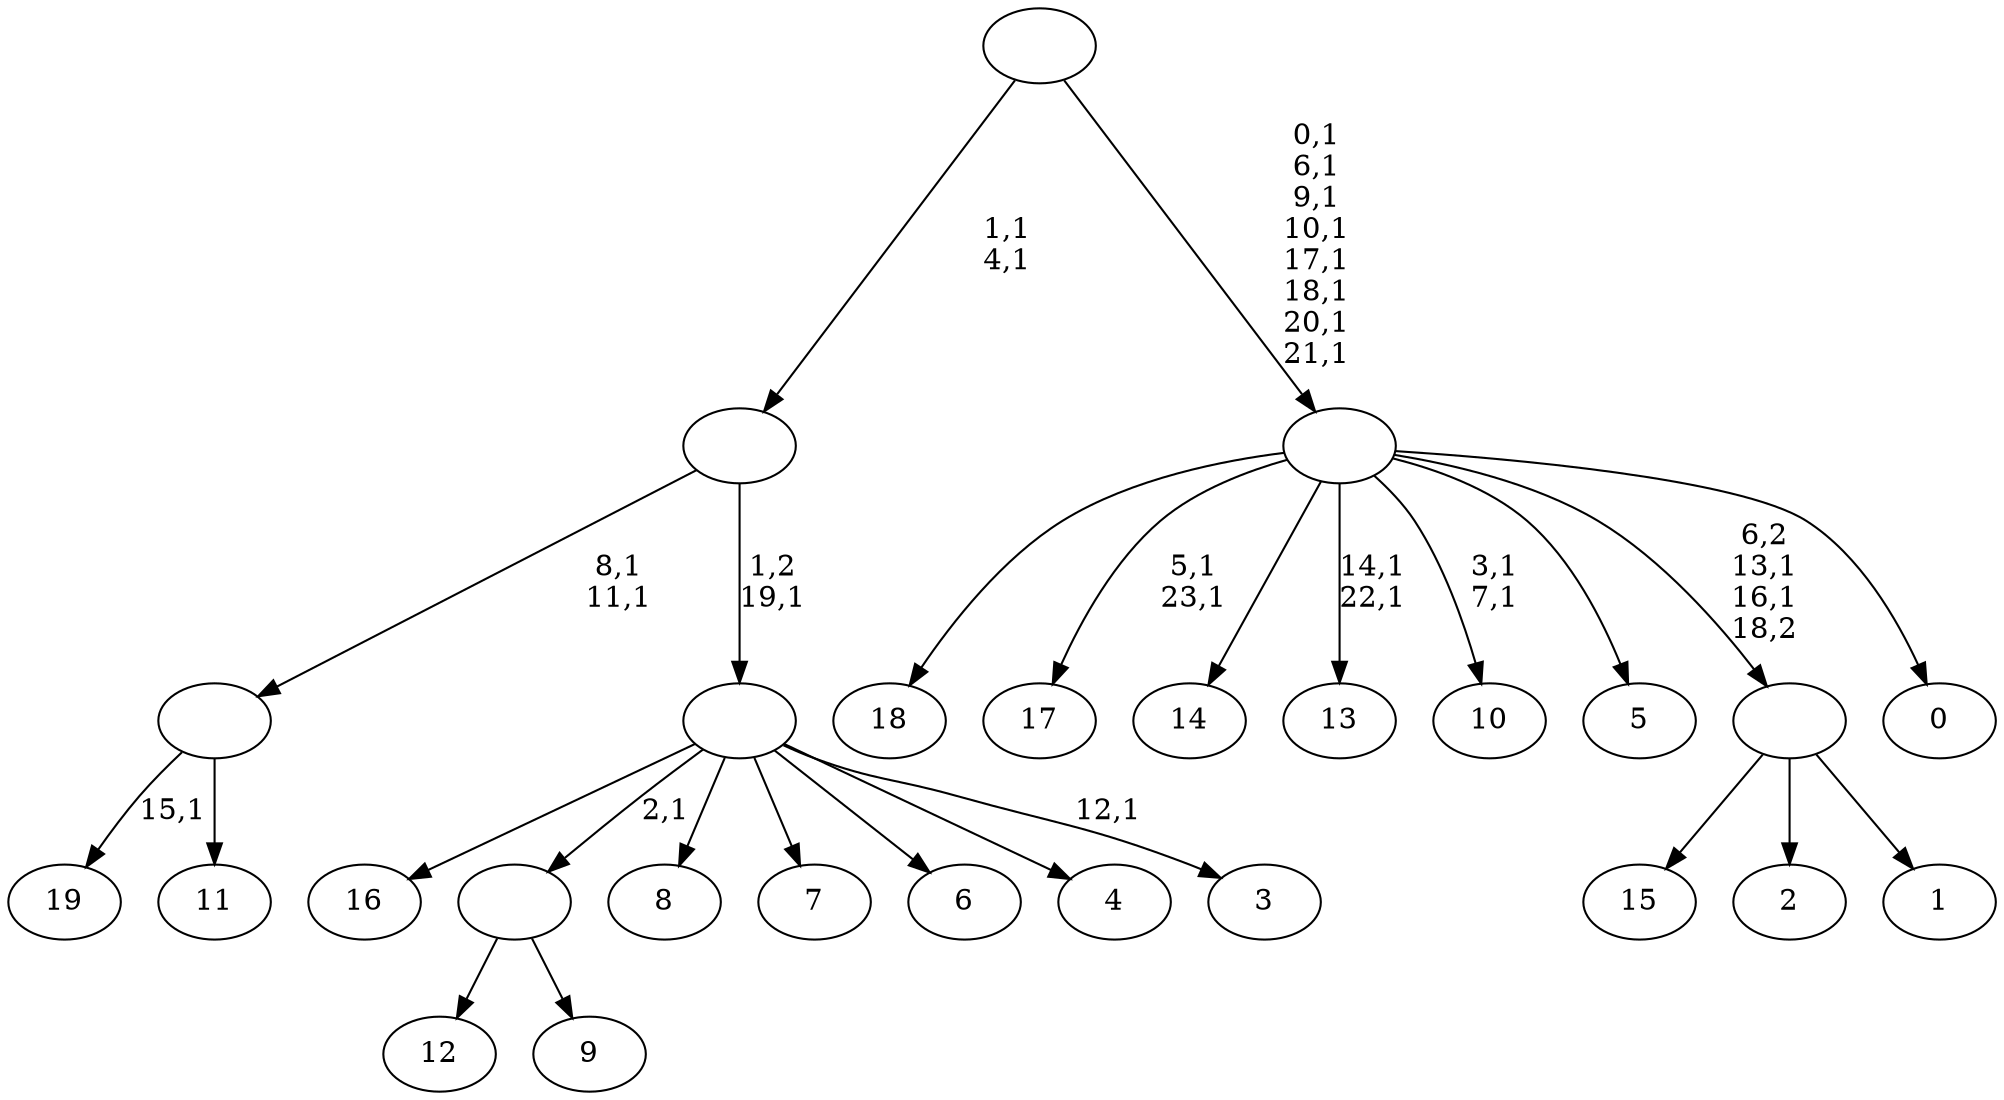 digraph T {
	44 [label="19"]
	42 [label="18"]
	41 [label="17"]
	38 [label="16"]
	37 [label="15"]
	36 [label="14"]
	35 [label="13"]
	32 [label="12"]
	31 [label="11"]
	30 [label=""]
	28 [label="10"]
	25 [label="9"]
	24 [label=""]
	23 [label="8"]
	22 [label="7"]
	21 [label="6"]
	20 [label="5"]
	19 [label="4"]
	18 [label="3"]
	16 [label=""]
	15 [label=""]
	13 [label="2"]
	12 [label="1"]
	11 [label=""]
	9 [label="0"]
	8 [label=""]
	0 [label=""]
	30 -> 44 [label="15,1"]
	30 -> 31 [label=""]
	24 -> 32 [label=""]
	24 -> 25 [label=""]
	16 -> 18 [label="12,1"]
	16 -> 38 [label=""]
	16 -> 24 [label="2,1"]
	16 -> 23 [label=""]
	16 -> 22 [label=""]
	16 -> 21 [label=""]
	16 -> 19 [label=""]
	15 -> 30 [label="8,1\n11,1"]
	15 -> 16 [label="1,2\n19,1"]
	11 -> 37 [label=""]
	11 -> 13 [label=""]
	11 -> 12 [label=""]
	8 -> 11 [label="6,2\n13,1\n16,1\n18,2"]
	8 -> 28 [label="3,1\n7,1"]
	8 -> 35 [label="14,1\n22,1"]
	8 -> 41 [label="5,1\n23,1"]
	8 -> 42 [label=""]
	8 -> 36 [label=""]
	8 -> 20 [label=""]
	8 -> 9 [label=""]
	0 -> 8 [label="0,1\n6,1\n9,1\n10,1\n17,1\n18,1\n20,1\n21,1"]
	0 -> 15 [label="1,1\n4,1"]
}

